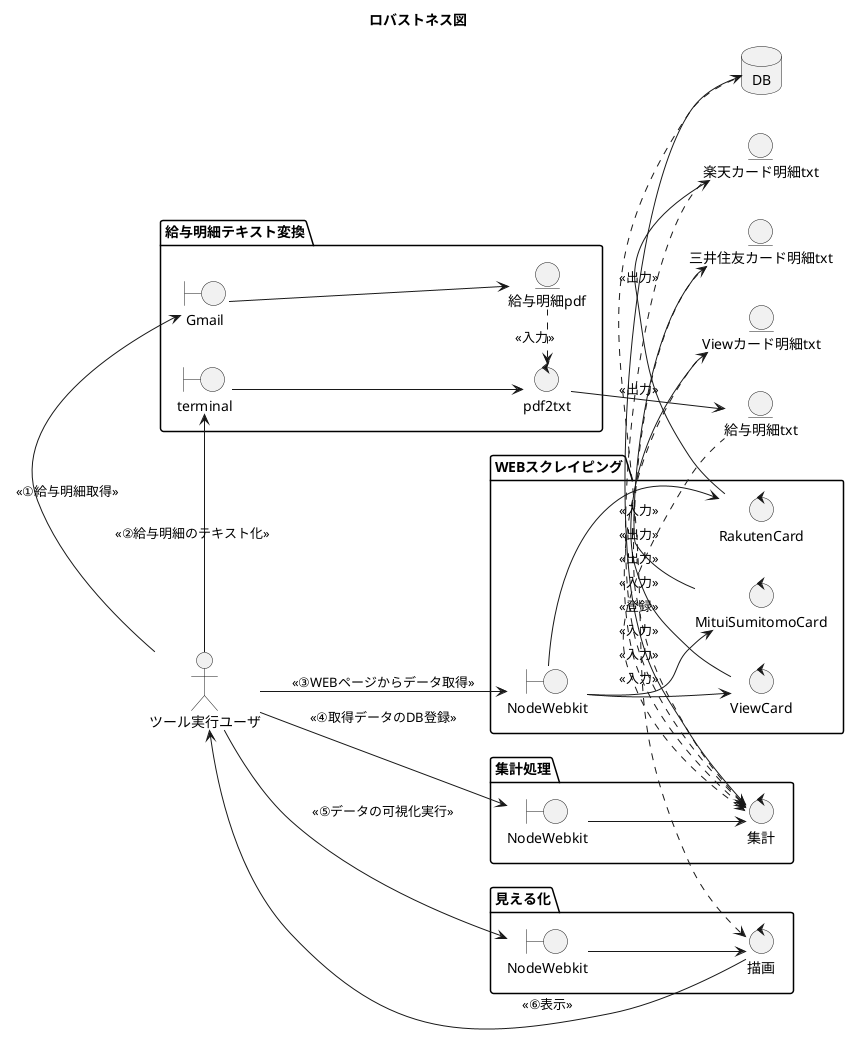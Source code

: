  @startuml 

title ロバストネス図

/'
-------------------------------
   図の方向を決められます
-------------------------------
'/
left to right direction

 actor ツール実行ユーザ
 entity 給与明細txt
 entity Viewカード明細txt
 entity 三井住友カード明細txt
 entity 楽天カード明細txt
 database DB
 
package "給与明細テキスト変換" {
 
 boundary Gmail
 boundary terminal
 control pdf2txt
 entity 給与明細pdf


 Gmail --> 給与明細pdf 
 ツール実行ユーザ -> Gmail: <<①給与明細取得>>
 pdf2txt -> 給与明細txt : <<出力>>
 pdf2txt <. 給与明細pdf : <<入力>>
 terminal --> pdf2txt
 ツール実行ユーザ -> terminal: <<②給与明細のテキスト化>>
}

package "WEBスクレイピング"{
 boundary NodeWebkit
 control ViewCard
 control MituiSumitomoCard
 control RakutenCard
 control ViewCard
 
 ツール実行ユーザ --> NodeWebkit:<<③WEBページからデータ取得>>
 NodeWebkit --> ViewCard
 ViewCard -> Viewカード明細txt: <<出力>>
 NodeWebkit --> MituiSumitomoCard
 MituiSumitomoCard -> 三井住友カード明細txt: <<出力>>
 NodeWebkit --> RakutenCard
 RakutenCard -> 楽天カード明細txt: <<出力>>
}

package "集計処理" {
 boundary NodeWebkit as nw2
 control 集計

 ツール実行ユーザ --> nw2 : <<④取得データのDB登録>>
 nw2 --> 集計
 集計 <. 給与明細txt : <<入力>>
 集計 <. 三井住友カード明細txt : <<入力>>
 集計 <. 楽天カード明細txt : <<入力>>
 集計 <. Viewカード明細txt : <<入力>>
 集計 -> DB :<<登録>>
}

package "見える化"{
 boundary NodeWebkit as nw3
 control 描画
 
 ツール実行ユーザ --> nw3 :<<⑤データの可視化実行>>
 nw3 --> 描画
 描画 <. DB : <<入力>>
 描画 -> ツール実行ユーザ : <<⑥表示>>
}


@enduml